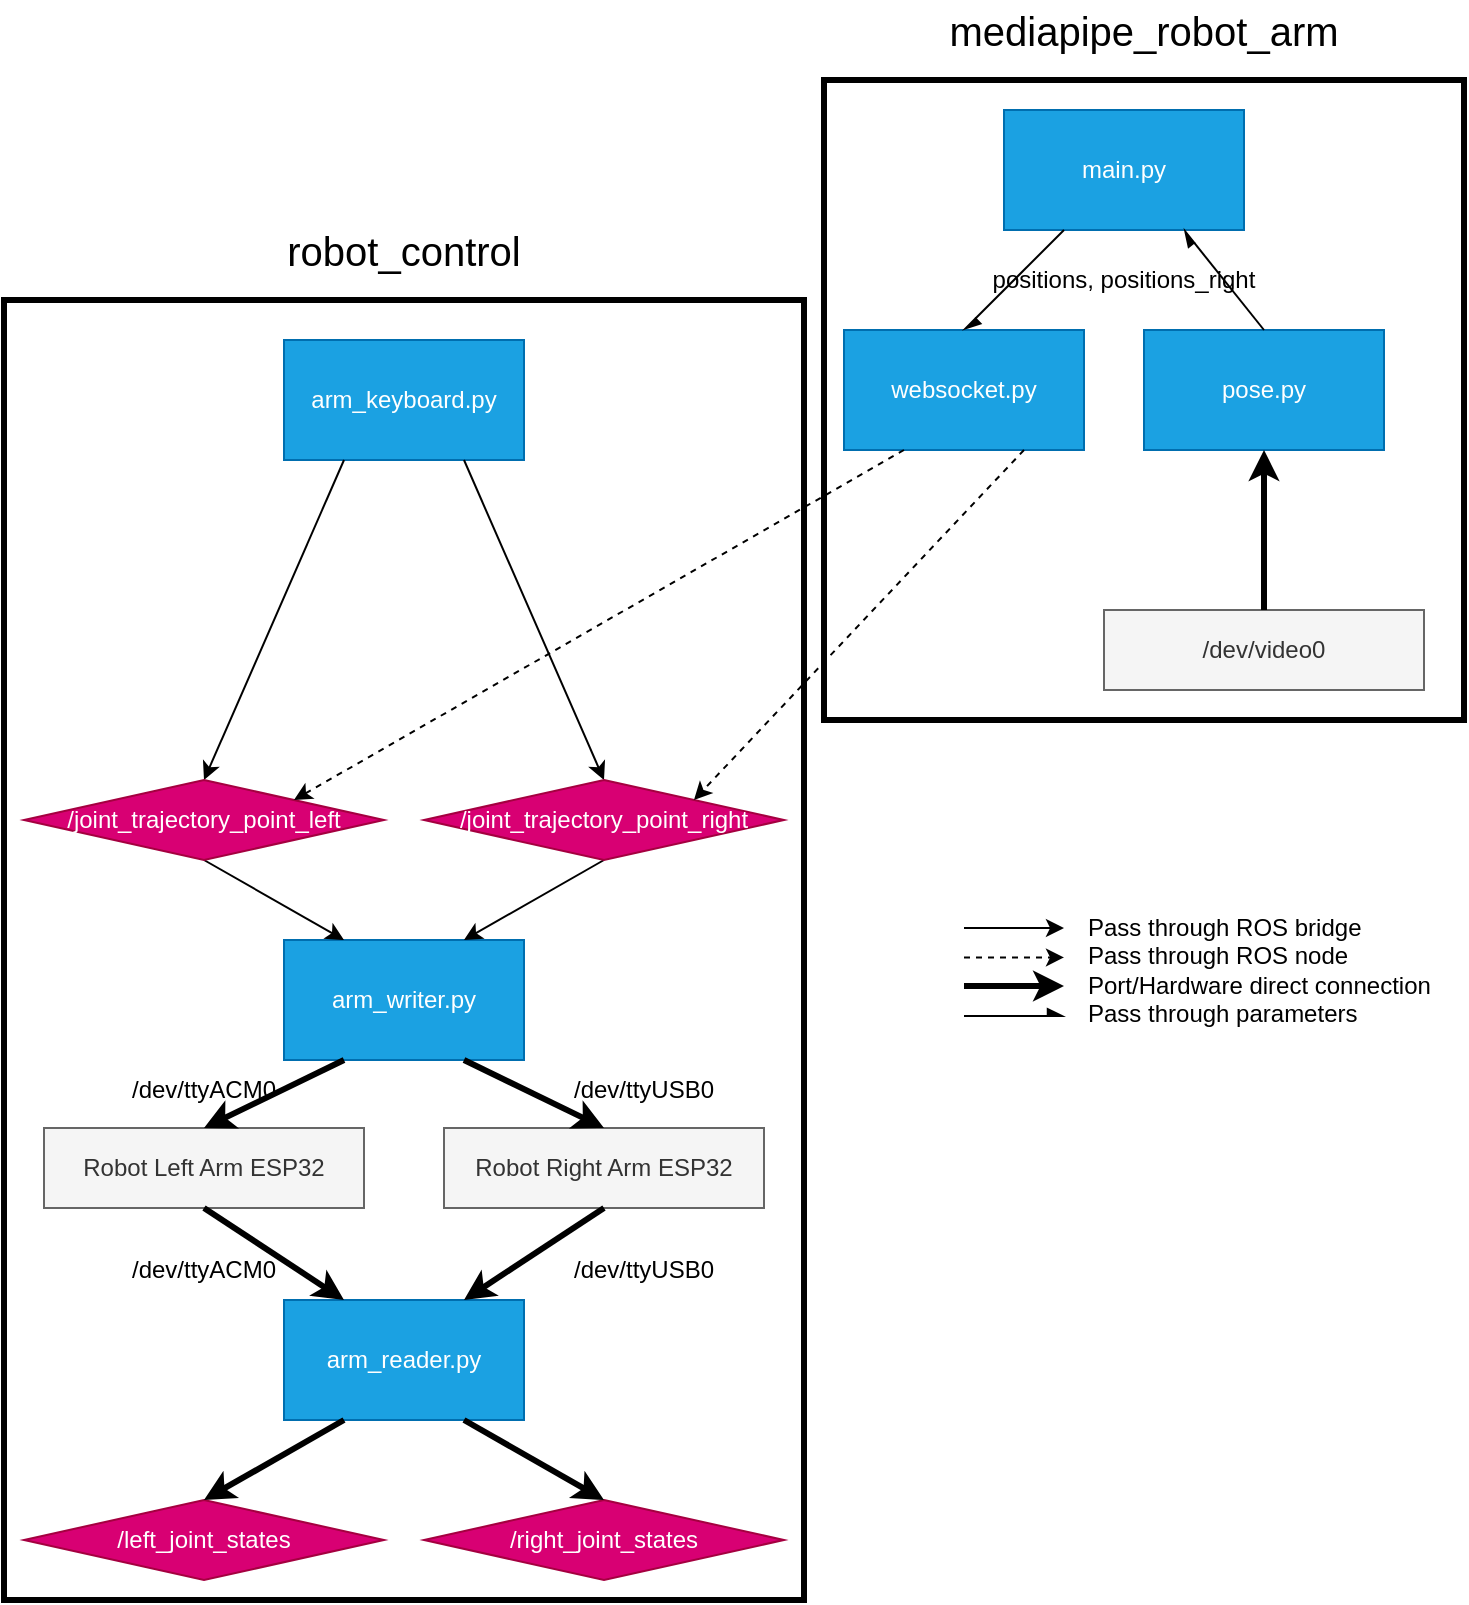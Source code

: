 <mxfile version="24.5.3" type="device">
  <diagram name="第 1 页" id="3ONKhqnSoZWwN-SFh55r">
    <mxGraphModel dx="1434" dy="836" grid="1" gridSize="10" guides="1" tooltips="1" connect="1" arrows="1" fold="1" page="1" pageScale="1" pageWidth="1169" pageHeight="827" math="0" shadow="0">
      <root>
        <mxCell id="0" />
        <mxCell id="1" parent="0" />
        <mxCell id="-MM3WiBiCca5OCZPj5n1-43" value="" style="rounded=0;whiteSpace=wrap;html=1;fillColor=none;strokeWidth=3;" vertex="1" parent="1">
          <mxGeometry x="430" y="50" width="320" height="320" as="geometry" />
        </mxCell>
        <mxCell id="-MM3WiBiCca5OCZPj5n1-42" value="" style="rounded=0;whiteSpace=wrap;html=1;fillColor=none;strokeWidth=3;" vertex="1" parent="1">
          <mxGeometry x="20" y="160" width="400" height="650" as="geometry" />
        </mxCell>
        <mxCell id="-MM3WiBiCca5OCZPj5n1-1" value="Robot Left Arm ESP32" style="rounded=0;whiteSpace=wrap;html=1;fillColor=#f5f5f5;fontColor=#333333;strokeColor=#666666;" vertex="1" parent="1">
          <mxGeometry x="40" y="574" width="160" height="40" as="geometry" />
        </mxCell>
        <mxCell id="-MM3WiBiCca5OCZPj5n1-2" value="Robot Right Arm ESP32" style="rounded=0;whiteSpace=wrap;html=1;fillColor=#f5f5f5;fontColor=#333333;strokeColor=#666666;" vertex="1" parent="1">
          <mxGeometry x="240" y="574" width="160" height="40" as="geometry" />
        </mxCell>
        <mxCell id="-MM3WiBiCca5OCZPj5n1-3" value="arm_writer.py" style="rounded=0;whiteSpace=wrap;html=1;fillColor=#1ba1e2;fontColor=#ffffff;strokeColor=#006EAF;" vertex="1" parent="1">
          <mxGeometry x="160" y="480" width="120" height="60" as="geometry" />
        </mxCell>
        <mxCell id="-MM3WiBiCca5OCZPj5n1-4" value="" style="endArrow=classic;html=1;rounded=0;entryX=0.5;entryY=0;entryDx=0;entryDy=0;exitX=0.25;exitY=1;exitDx=0;exitDy=0;endFill=1;strokeWidth=3;" edge="1" parent="1" source="-MM3WiBiCca5OCZPj5n1-3" target="-MM3WiBiCca5OCZPj5n1-1">
          <mxGeometry width="50" height="50" relative="1" as="geometry">
            <mxPoint x="516" y="670" as="sourcePoint" />
            <mxPoint x="566" y="620" as="targetPoint" />
          </mxGeometry>
        </mxCell>
        <mxCell id="-MM3WiBiCca5OCZPj5n1-5" value="" style="endArrow=classic;html=1;rounded=0;entryX=0.5;entryY=0;entryDx=0;entryDy=0;exitX=0.75;exitY=1;exitDx=0;exitDy=0;endFill=1;strokeWidth=3;" edge="1" parent="1" source="-MM3WiBiCca5OCZPj5n1-3" target="-MM3WiBiCca5OCZPj5n1-2">
          <mxGeometry width="50" height="50" relative="1" as="geometry">
            <mxPoint x="516" y="670" as="sourcePoint" />
            <mxPoint x="566" y="620" as="targetPoint" />
          </mxGeometry>
        </mxCell>
        <mxCell id="-MM3WiBiCca5OCZPj5n1-6" value="/dev/ttyACM0" style="text;html=1;align=center;verticalAlign=middle;whiteSpace=wrap;rounded=0;" vertex="1" parent="1">
          <mxGeometry x="60" y="540" width="120" height="30" as="geometry" />
        </mxCell>
        <mxCell id="-MM3WiBiCca5OCZPj5n1-8" value="/dev/ttyUSB0" style="text;html=1;align=center;verticalAlign=middle;whiteSpace=wrap;rounded=0;" vertex="1" parent="1">
          <mxGeometry x="280" y="540" width="120" height="30" as="geometry" />
        </mxCell>
        <mxCell id="-MM3WiBiCca5OCZPj5n1-11" value="" style="endArrow=classic;html=1;rounded=0;entryX=0.25;entryY=0;entryDx=0;entryDy=0;exitX=0.5;exitY=1;exitDx=0;exitDy=0;" edge="1" parent="1" source="-MM3WiBiCca5OCZPj5n1-22" target="-MM3WiBiCca5OCZPj5n1-3">
          <mxGeometry width="50" height="50" relative="1" as="geometry">
            <mxPoint x="120" y="430" as="sourcePoint" />
            <mxPoint x="550" y="660" as="targetPoint" />
          </mxGeometry>
        </mxCell>
        <mxCell id="-MM3WiBiCca5OCZPj5n1-12" value="" style="endArrow=classic;html=1;rounded=0;entryX=0.75;entryY=0;entryDx=0;entryDy=0;exitX=0.5;exitY=1;exitDx=0;exitDy=0;" edge="1" parent="1" source="-MM3WiBiCca5OCZPj5n1-26" target="-MM3WiBiCca5OCZPj5n1-3">
          <mxGeometry width="50" height="50" relative="1" as="geometry">
            <mxPoint x="320" y="430" as="sourcePoint" />
            <mxPoint x="550" y="660" as="targetPoint" />
          </mxGeometry>
        </mxCell>
        <mxCell id="-MM3WiBiCca5OCZPj5n1-13" value="arm_keyboard.py" style="rounded=0;whiteSpace=wrap;html=1;fillColor=#1ba1e2;fontColor=#ffffff;strokeColor=#006EAF;" vertex="1" parent="1">
          <mxGeometry x="160" y="180" width="120" height="60" as="geometry" />
        </mxCell>
        <mxCell id="-MM3WiBiCca5OCZPj5n1-14" value="" style="endArrow=classic;html=1;rounded=0;entryX=0.5;entryY=0;entryDx=0;entryDy=0;exitX=0.25;exitY=1;exitDx=0;exitDy=0;" edge="1" parent="1" source="-MM3WiBiCca5OCZPj5n1-13">
          <mxGeometry width="50" height="50" relative="1" as="geometry">
            <mxPoint x="198.04" y="361.02" as="sourcePoint" />
            <mxPoint x="120" y="400" as="targetPoint" />
          </mxGeometry>
        </mxCell>
        <mxCell id="-MM3WiBiCca5OCZPj5n1-15" value="" style="endArrow=classic;html=1;rounded=0;exitX=0.75;exitY=1;exitDx=0;exitDy=0;entryX=0.5;entryY=0;entryDx=0;entryDy=0;" edge="1" parent="1" source="-MM3WiBiCca5OCZPj5n1-13" target="-MM3WiBiCca5OCZPj5n1-26">
          <mxGeometry width="50" height="50" relative="1" as="geometry">
            <mxPoint x="250" y="360" as="sourcePoint" />
            <mxPoint x="320" y="400" as="targetPoint" />
          </mxGeometry>
        </mxCell>
        <mxCell id="-MM3WiBiCca5OCZPj5n1-16" value="arm_reader.py" style="rounded=0;whiteSpace=wrap;html=1;fillColor=#1ba1e2;fontColor=#ffffff;strokeColor=#006EAF;" vertex="1" parent="1">
          <mxGeometry x="160" y="660" width="120" height="60" as="geometry" />
        </mxCell>
        <mxCell id="-MM3WiBiCca5OCZPj5n1-17" value="" style="endArrow=classic;html=1;rounded=0;entryX=0.25;entryY=0;entryDx=0;entryDy=0;exitX=0.5;exitY=1;exitDx=0;exitDy=0;endFill=1;strokeWidth=3;" edge="1" parent="1" source="-MM3WiBiCca5OCZPj5n1-1" target="-MM3WiBiCca5OCZPj5n1-16">
          <mxGeometry width="50" height="50" relative="1" as="geometry">
            <mxPoint x="770" y="610" as="sourcePoint" />
            <mxPoint x="820" y="560" as="targetPoint" />
          </mxGeometry>
        </mxCell>
        <mxCell id="-MM3WiBiCca5OCZPj5n1-18" value="" style="endArrow=classic;html=1;rounded=0;entryX=0.75;entryY=0;entryDx=0;entryDy=0;exitX=0.5;exitY=1;exitDx=0;exitDy=0;endFill=1;strokeWidth=3;" edge="1" parent="1" source="-MM3WiBiCca5OCZPj5n1-2" target="-MM3WiBiCca5OCZPj5n1-16">
          <mxGeometry width="50" height="50" relative="1" as="geometry">
            <mxPoint x="770" y="610" as="sourcePoint" />
            <mxPoint x="820" y="560" as="targetPoint" />
          </mxGeometry>
        </mxCell>
        <mxCell id="-MM3WiBiCca5OCZPj5n1-19" value="/dev/ttyACM0" style="text;html=1;align=center;verticalAlign=middle;whiteSpace=wrap;rounded=0;" vertex="1" parent="1">
          <mxGeometry x="60" y="630" width="120" height="30" as="geometry" />
        </mxCell>
        <mxCell id="-MM3WiBiCca5OCZPj5n1-20" value="/dev/ttyUSB0" style="text;html=1;align=center;verticalAlign=middle;whiteSpace=wrap;rounded=0;" vertex="1" parent="1">
          <mxGeometry x="280" y="630" width="120" height="30" as="geometry" />
        </mxCell>
        <mxCell id="-MM3WiBiCca5OCZPj5n1-25" value="" style="endArrow=classic;html=1;rounded=0;entryX=0.25;entryY=0;entryDx=0;entryDy=0;exitX=0.5;exitY=1;exitDx=0;exitDy=0;" edge="1" parent="1" target="-MM3WiBiCca5OCZPj5n1-22">
          <mxGeometry width="50" height="50" relative="1" as="geometry">
            <mxPoint x="120" y="430" as="sourcePoint" />
            <mxPoint x="190" y="470" as="targetPoint" />
          </mxGeometry>
        </mxCell>
        <mxCell id="-MM3WiBiCca5OCZPj5n1-22" value="/joint_trajectory_point_left" style="rhombus;whiteSpace=wrap;html=1;fillColor=#d80073;fontColor=#ffffff;strokeColor=#A50040;" vertex="1" parent="1">
          <mxGeometry x="30" y="400" width="180" height="40" as="geometry" />
        </mxCell>
        <mxCell id="-MM3WiBiCca5OCZPj5n1-26" value="/joint_trajectory_point_right" style="rhombus;whiteSpace=wrap;html=1;fillColor=#d80073;fontColor=#ffffff;strokeColor=#A50040;" vertex="1" parent="1">
          <mxGeometry x="230" y="400" width="180" height="40" as="geometry" />
        </mxCell>
        <mxCell id="-MM3WiBiCca5OCZPj5n1-27" value="/left_joint_states" style="rhombus;whiteSpace=wrap;html=1;fillColor=#d80073;fontColor=#ffffff;strokeColor=#A50040;" vertex="1" parent="1">
          <mxGeometry x="30" y="760" width="180" height="40" as="geometry" />
        </mxCell>
        <mxCell id="-MM3WiBiCca5OCZPj5n1-28" value="/right_joint_states" style="rhombus;whiteSpace=wrap;html=1;fillColor=#d80073;fontColor=#ffffff;strokeColor=#A50040;" vertex="1" parent="1">
          <mxGeometry x="230" y="760" width="180" height="40" as="geometry" />
        </mxCell>
        <mxCell id="-MM3WiBiCca5OCZPj5n1-29" value="" style="endArrow=classic;html=1;rounded=0;exitX=0.75;exitY=1;exitDx=0;exitDy=0;entryX=0.5;entryY=0;entryDx=0;entryDy=0;endFill=1;strokeWidth=3;" edge="1" parent="1" source="-MM3WiBiCca5OCZPj5n1-16" target="-MM3WiBiCca5OCZPj5n1-28">
          <mxGeometry width="50" height="50" relative="1" as="geometry">
            <mxPoint x="290" y="680" as="sourcePoint" />
            <mxPoint x="360" y="720" as="targetPoint" />
          </mxGeometry>
        </mxCell>
        <mxCell id="-MM3WiBiCca5OCZPj5n1-30" value="" style="endArrow=classic;html=1;rounded=0;exitX=0.25;exitY=1;exitDx=0;exitDy=0;entryX=0.5;entryY=0;entryDx=0;entryDy=0;endFill=1;strokeWidth=3;" edge="1" parent="1" source="-MM3WiBiCca5OCZPj5n1-16" target="-MM3WiBiCca5OCZPj5n1-27">
          <mxGeometry width="50" height="50" relative="1" as="geometry">
            <mxPoint x="380" y="710" as="sourcePoint" />
            <mxPoint x="430" y="660" as="targetPoint" />
          </mxGeometry>
        </mxCell>
        <mxCell id="-MM3WiBiCca5OCZPj5n1-31" value="websocket.py" style="rounded=0;whiteSpace=wrap;html=1;fillColor=#1ba1e2;fontColor=#ffffff;strokeColor=#006EAF;" vertex="1" parent="1">
          <mxGeometry x="440" y="175" width="120" height="60" as="geometry" />
        </mxCell>
        <mxCell id="-MM3WiBiCca5OCZPj5n1-32" value="" style="endArrow=classic;html=1;rounded=0;entryX=1;entryY=0;entryDx=0;entryDy=0;exitX=0.25;exitY=1;exitDx=0;exitDy=0;dashed=1;" edge="1" parent="1" source="-MM3WiBiCca5OCZPj5n1-31" target="-MM3WiBiCca5OCZPj5n1-22">
          <mxGeometry width="50" height="50" relative="1" as="geometry">
            <mxPoint x="380" y="490" as="sourcePoint" />
            <mxPoint x="430" y="440" as="targetPoint" />
          </mxGeometry>
        </mxCell>
        <mxCell id="-MM3WiBiCca5OCZPj5n1-33" value="" style="endArrow=classic;html=1;rounded=0;entryX=1;entryY=0;entryDx=0;entryDy=0;exitX=0.75;exitY=1;exitDx=0;exitDy=0;dashed=1;" edge="1" parent="1" source="-MM3WiBiCca5OCZPj5n1-31" target="-MM3WiBiCca5OCZPj5n1-26">
          <mxGeometry width="50" height="50" relative="1" as="geometry">
            <mxPoint x="380" y="490" as="sourcePoint" />
            <mxPoint x="430" y="440" as="targetPoint" />
          </mxGeometry>
        </mxCell>
        <mxCell id="-MM3WiBiCca5OCZPj5n1-34" value="pose.py" style="rounded=0;whiteSpace=wrap;html=1;fillColor=#1ba1e2;fontColor=#ffffff;strokeColor=#006EAF;" vertex="1" parent="1">
          <mxGeometry x="590" y="175" width="120" height="60" as="geometry" />
        </mxCell>
        <mxCell id="-MM3WiBiCca5OCZPj5n1-35" value="/dev/video0" style="rounded=0;whiteSpace=wrap;html=1;fillColor=#f5f5f5;fontColor=#333333;strokeColor=#666666;" vertex="1" parent="1">
          <mxGeometry x="570" y="315" width="160" height="40" as="geometry" />
        </mxCell>
        <mxCell id="-MM3WiBiCca5OCZPj5n1-36" value="" style="endArrow=classic;html=1;rounded=0;entryX=0.5;entryY=1;entryDx=0;entryDy=0;exitX=0.5;exitY=0;exitDx=0;exitDy=0;endFill=1;strokeWidth=3;" edge="1" parent="1" source="-MM3WiBiCca5OCZPj5n1-35" target="-MM3WiBiCca5OCZPj5n1-34">
          <mxGeometry width="50" height="50" relative="1" as="geometry">
            <mxPoint x="340" y="485" as="sourcePoint" />
            <mxPoint x="390" y="435" as="targetPoint" />
          </mxGeometry>
        </mxCell>
        <mxCell id="-MM3WiBiCca5OCZPj5n1-37" value="main.py" style="rounded=0;whiteSpace=wrap;html=1;fillColor=#1ba1e2;fontColor=#ffffff;strokeColor=#006EAF;" vertex="1" parent="1">
          <mxGeometry x="520" y="65" width="120" height="60" as="geometry" />
        </mxCell>
        <mxCell id="-MM3WiBiCca5OCZPj5n1-38" value="" style="endArrow=async;html=1;rounded=0;entryX=0.75;entryY=1;entryDx=0;entryDy=0;exitX=0.5;exitY=0;exitDx=0;exitDy=0;endFill=1;" edge="1" parent="1" source="-MM3WiBiCca5OCZPj5n1-34" target="-MM3WiBiCca5OCZPj5n1-37">
          <mxGeometry width="50" height="50" relative="1" as="geometry">
            <mxPoint x="340" y="485" as="sourcePoint" />
            <mxPoint x="390" y="435" as="targetPoint" />
          </mxGeometry>
        </mxCell>
        <mxCell id="-MM3WiBiCca5OCZPj5n1-39" value="" style="endArrow=async;html=1;rounded=0;entryX=0.5;entryY=0;entryDx=0;entryDy=0;exitX=0.25;exitY=1;exitDx=0;exitDy=0;endFill=1;" edge="1" parent="1" source="-MM3WiBiCca5OCZPj5n1-37" target="-MM3WiBiCca5OCZPj5n1-31">
          <mxGeometry width="50" height="50" relative="1" as="geometry">
            <mxPoint x="340" y="485" as="sourcePoint" />
            <mxPoint x="390" y="435" as="targetPoint" />
          </mxGeometry>
        </mxCell>
        <mxCell id="-MM3WiBiCca5OCZPj5n1-40" value="positions,&amp;nbsp;positions_right" style="text;html=1;align=center;verticalAlign=middle;whiteSpace=wrap;rounded=0;" vertex="1" parent="1">
          <mxGeometry x="510" y="135" width="140" height="30" as="geometry" />
        </mxCell>
        <mxCell id="-MM3WiBiCca5OCZPj5n1-44" value="robot_control" style="text;html=1;align=center;verticalAlign=middle;whiteSpace=wrap;rounded=0;fontSize=20;" vertex="1" parent="1">
          <mxGeometry x="155" y="120" width="130" height="30" as="geometry" />
        </mxCell>
        <mxCell id="-MM3WiBiCca5OCZPj5n1-45" value="mediapipe_robot_arm" style="text;html=1;align=center;verticalAlign=middle;whiteSpace=wrap;rounded=0;fontSize=20;" vertex="1" parent="1">
          <mxGeometry x="490" y="10" width="200" height="30" as="geometry" />
        </mxCell>
        <mxCell id="-MM3WiBiCca5OCZPj5n1-46" value="Pass through ROS bridge&lt;div&gt;&lt;span style=&quot;background-color: initial;&quot;&gt;Pass through ROS node&lt;/span&gt;&lt;/div&gt;&lt;div style=&quot;&quot;&gt;&lt;span style=&quot;background-color: initial;&quot;&gt;Port/Hardware direct connection&lt;/span&gt;&lt;/div&gt;&lt;div style=&quot;&quot;&gt;Pass through parameters&lt;/div&gt;" style="text;html=1;align=left;verticalAlign=middle;whiteSpace=wrap;rounded=0;" vertex="1" parent="1">
          <mxGeometry x="560" y="440" width="180" height="110" as="geometry" />
        </mxCell>
        <mxCell id="-MM3WiBiCca5OCZPj5n1-47" value="" style="endArrow=classic;html=1;rounded=0;" edge="1" parent="1">
          <mxGeometry width="50" height="50" relative="1" as="geometry">
            <mxPoint x="500" y="474" as="sourcePoint" />
            <mxPoint x="550" y="474" as="targetPoint" />
          </mxGeometry>
        </mxCell>
        <mxCell id="-MM3WiBiCca5OCZPj5n1-48" value="" style="endArrow=classic;html=1;rounded=0;dashed=1;" edge="1" parent="1">
          <mxGeometry width="50" height="50" relative="1" as="geometry">
            <mxPoint x="500" y="488.71" as="sourcePoint" />
            <mxPoint x="550" y="488.71" as="targetPoint" />
          </mxGeometry>
        </mxCell>
        <mxCell id="-MM3WiBiCca5OCZPj5n1-49" value="" style="endArrow=classic;html=1;rounded=0;strokeWidth=3;" edge="1" parent="1">
          <mxGeometry width="50" height="50" relative="1" as="geometry">
            <mxPoint x="500" y="503" as="sourcePoint" />
            <mxPoint x="550" y="503" as="targetPoint" />
          </mxGeometry>
        </mxCell>
        <mxCell id="-MM3WiBiCca5OCZPj5n1-50" value="" style="endArrow=async;html=1;rounded=0;endFill=1;" edge="1" parent="1">
          <mxGeometry width="50" height="50" relative="1" as="geometry">
            <mxPoint x="500" y="518" as="sourcePoint" />
            <mxPoint x="550" y="518" as="targetPoint" />
          </mxGeometry>
        </mxCell>
      </root>
    </mxGraphModel>
  </diagram>
</mxfile>
